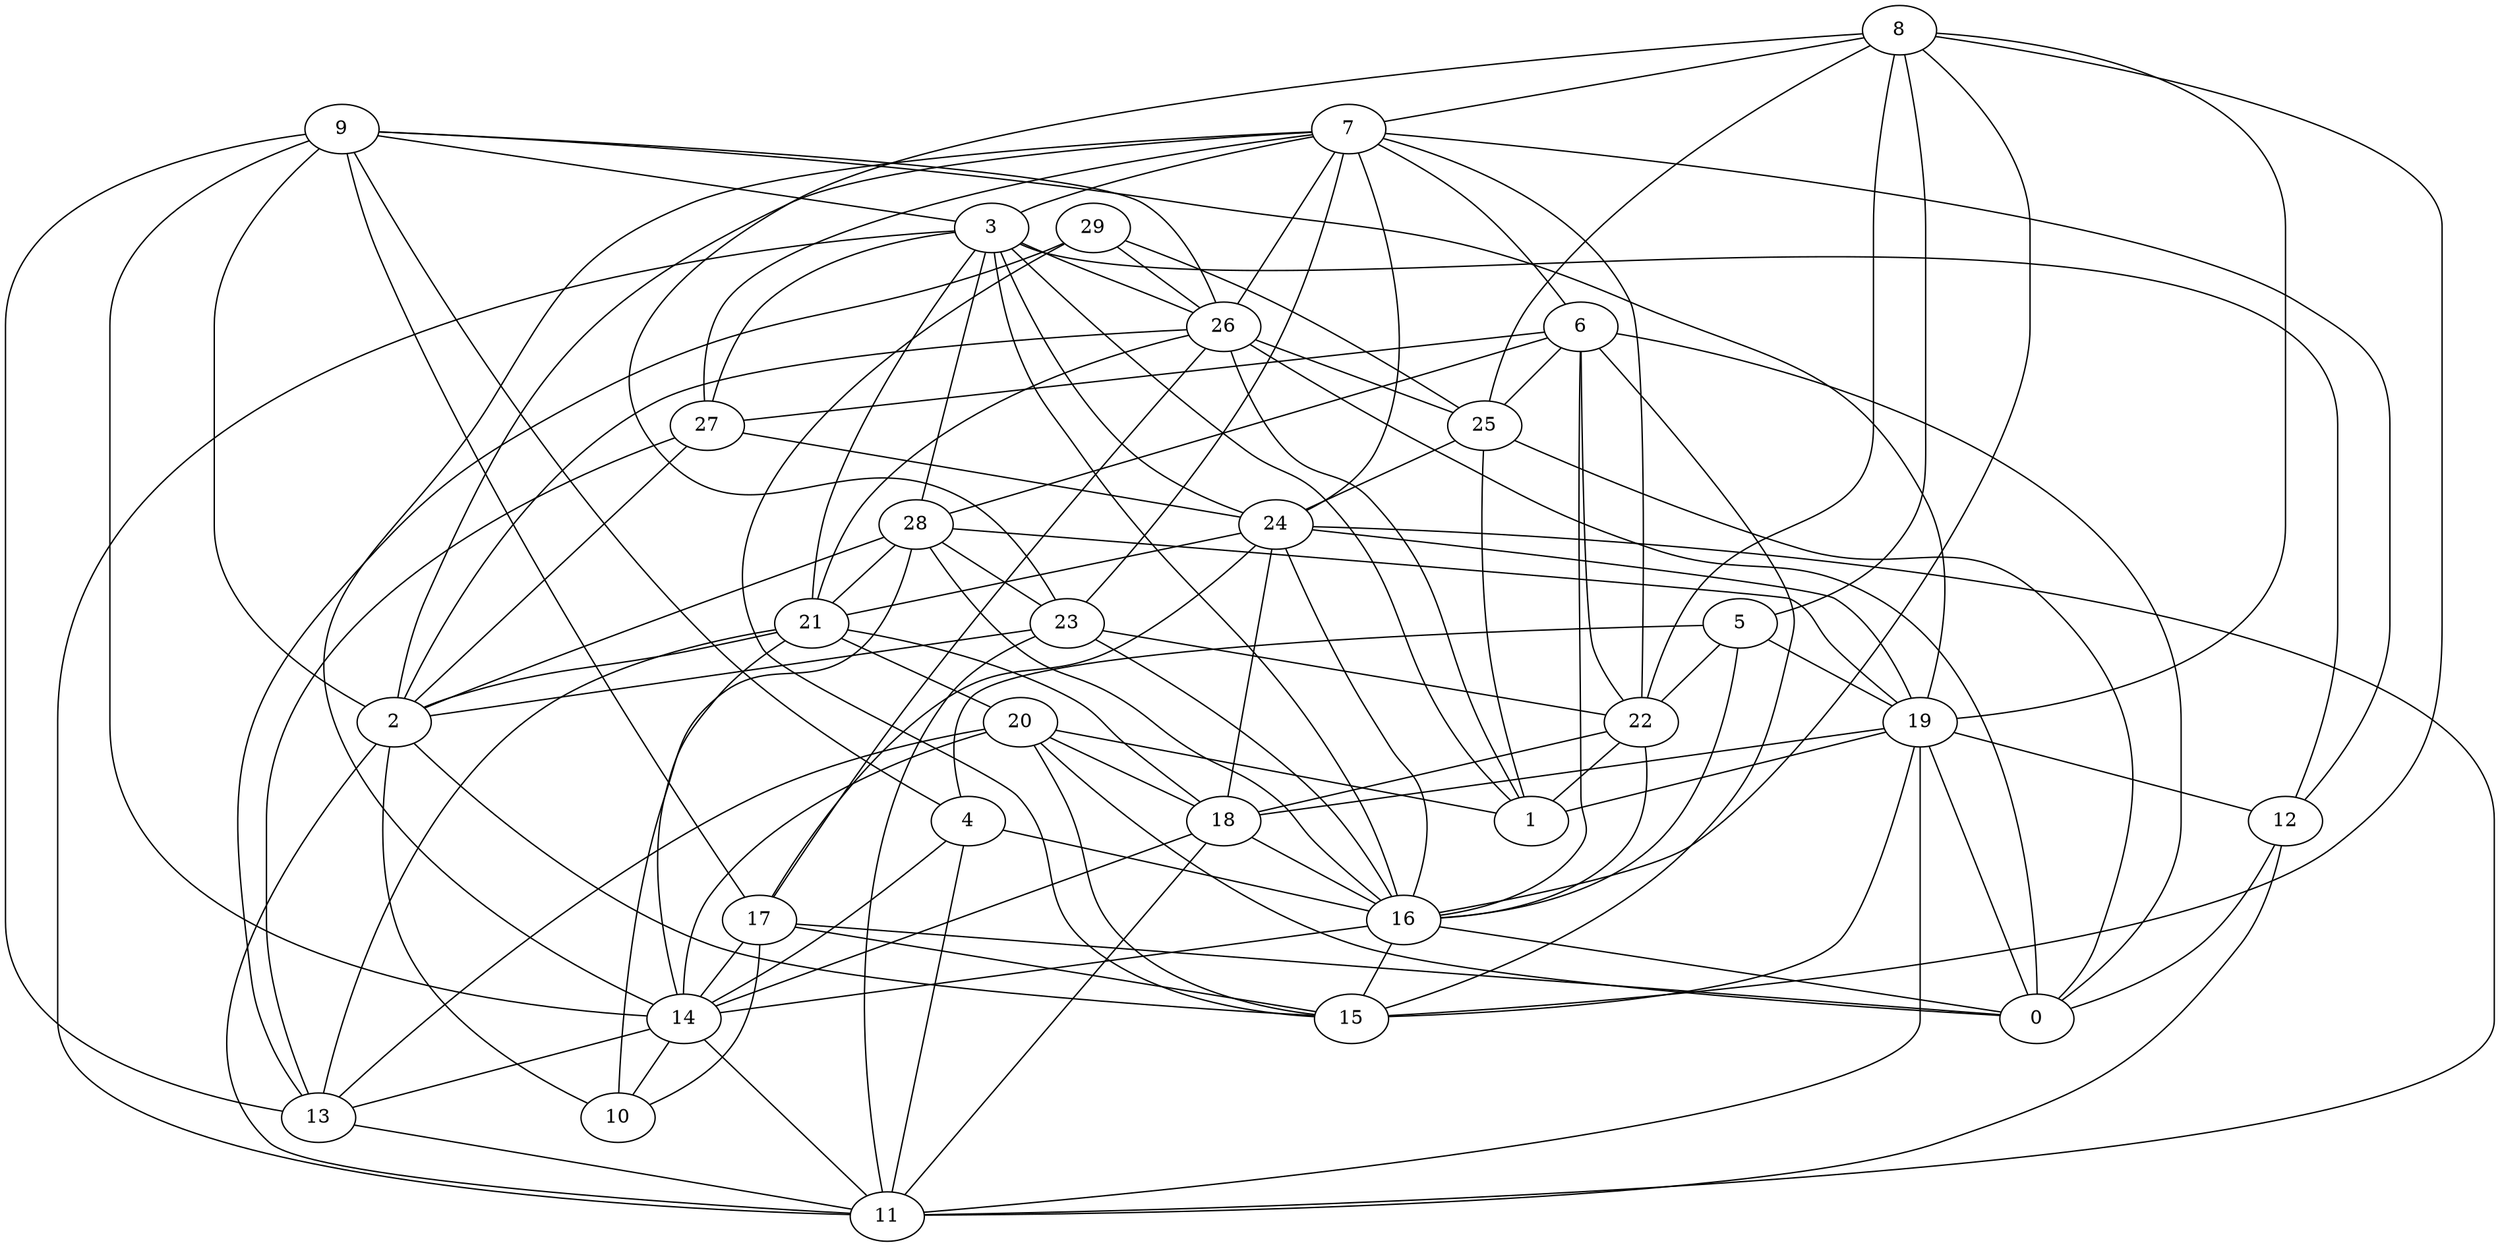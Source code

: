 digraph GG_graph {

subgraph G_graph {
edge [color = black]
"24" -> "19" [dir = none]
"24" -> "21" [dir = none]
"24" -> "11" [dir = none]
"28" -> "10" [dir = none]
"28" -> "16" [dir = none]
"28" -> "21" [dir = none]
"9" -> "13" [dir = none]
"9" -> "2" [dir = none]
"9" -> "26" [dir = none]
"9" -> "17" [dir = none]
"9" -> "14" [dir = none]
"22" -> "18" [dir = none]
"22" -> "16" [dir = none]
"17" -> "15" [dir = none]
"17" -> "10" [dir = none]
"12" -> "0" [dir = none]
"20" -> "13" [dir = none]
"20" -> "1" [dir = none]
"13" -> "11" [dir = none]
"29" -> "25" [dir = none]
"29" -> "26" [dir = none]
"29" -> "13" [dir = none]
"29" -> "15" [dir = none]
"19" -> "1" [dir = none]
"19" -> "12" [dir = none]
"19" -> "15" [dir = none]
"14" -> "13" [dir = none]
"26" -> "1" [dir = none]
"26" -> "25" [dir = none]
"7" -> "12" [dir = none]
"7" -> "22" [dir = none]
"7" -> "3" [dir = none]
"7" -> "6" [dir = none]
"27" -> "2" [dir = none]
"27" -> "24" [dir = none]
"6" -> "15" [dir = none]
"6" -> "22" [dir = none]
"3" -> "16" [dir = none]
"3" -> "11" [dir = none]
"3" -> "21" [dir = none]
"3" -> "26" [dir = none]
"3" -> "12" [dir = none]
"16" -> "0" [dir = none]
"16" -> "14" [dir = none]
"4" -> "14" [dir = none]
"4" -> "16" [dir = none]
"5" -> "22" [dir = none]
"5" -> "16" [dir = none]
"21" -> "2" [dir = none]
"21" -> "18" [dir = none]
"21" -> "13" [dir = none]
"23" -> "16" [dir = none]
"23" -> "2" [dir = none]
"8" -> "15" [dir = none]
"8" -> "19" [dir = none]
"8" -> "16" [dir = none]
"8" -> "7" [dir = none]
"8" -> "5" [dir = none]
"20" -> "14" [dir = none]
"20" -> "15" [dir = none]
"7" -> "23" [dir = none]
"20" -> "0" [dir = none]
"3" -> "24" [dir = none]
"5" -> "19" [dir = none]
"26" -> "17" [dir = none]
"9" -> "4" [dir = none]
"12" -> "11" [dir = none]
"6" -> "28" [dir = none]
"3" -> "1" [dir = none]
"6" -> "0" [dir = none]
"4" -> "11" [dir = none]
"22" -> "1" [dir = none]
"28" -> "23" [dir = none]
"24" -> "17" [dir = none]
"24" -> "18" [dir = none]
"18" -> "16" [dir = none]
"5" -> "4" [dir = none]
"14" -> "10" [dir = none]
"18" -> "11" [dir = none]
"2" -> "10" [dir = none]
"23" -> "11" [dir = none]
"6" -> "25" [dir = none]
"7" -> "26" [dir = none]
"19" -> "11" [dir = none]
"6" -> "16" [dir = none]
"19" -> "0" [dir = none]
"27" -> "13" [dir = none]
"28" -> "2" [dir = none]
"8" -> "25" [dir = none]
"2" -> "11" [dir = none]
"14" -> "11" [dir = none]
"23" -> "22" [dir = none]
"6" -> "27" [dir = none]
"25" -> "0" [dir = none]
"9" -> "19" [dir = none]
"24" -> "16" [dir = none]
"16" -> "15" [dir = none]
"18" -> "14" [dir = none]
"19" -> "18" [dir = none]
"26" -> "0" [dir = none]
"25" -> "24" [dir = none]
"20" -> "18" [dir = none]
"8" -> "22" [dir = none]
"21" -> "14" [dir = none]
"2" -> "15" [dir = none]
"3" -> "27" [dir = none]
"28" -> "19" [dir = none]
"7" -> "2" [dir = none]
"21" -> "20" [dir = none]
"26" -> "21" [dir = none]
"3" -> "28" [dir = none]
"7" -> "27" [dir = none]
"9" -> "3" [dir = none]
"7" -> "24" [dir = none]
"26" -> "2" [dir = none]
"7" -> "14" [dir = none]
"17" -> "14" [dir = none]
"8" -> "23" [dir = none]
"25" -> "1" [dir = none]
"17" -> "0" [dir = none]
}

}
